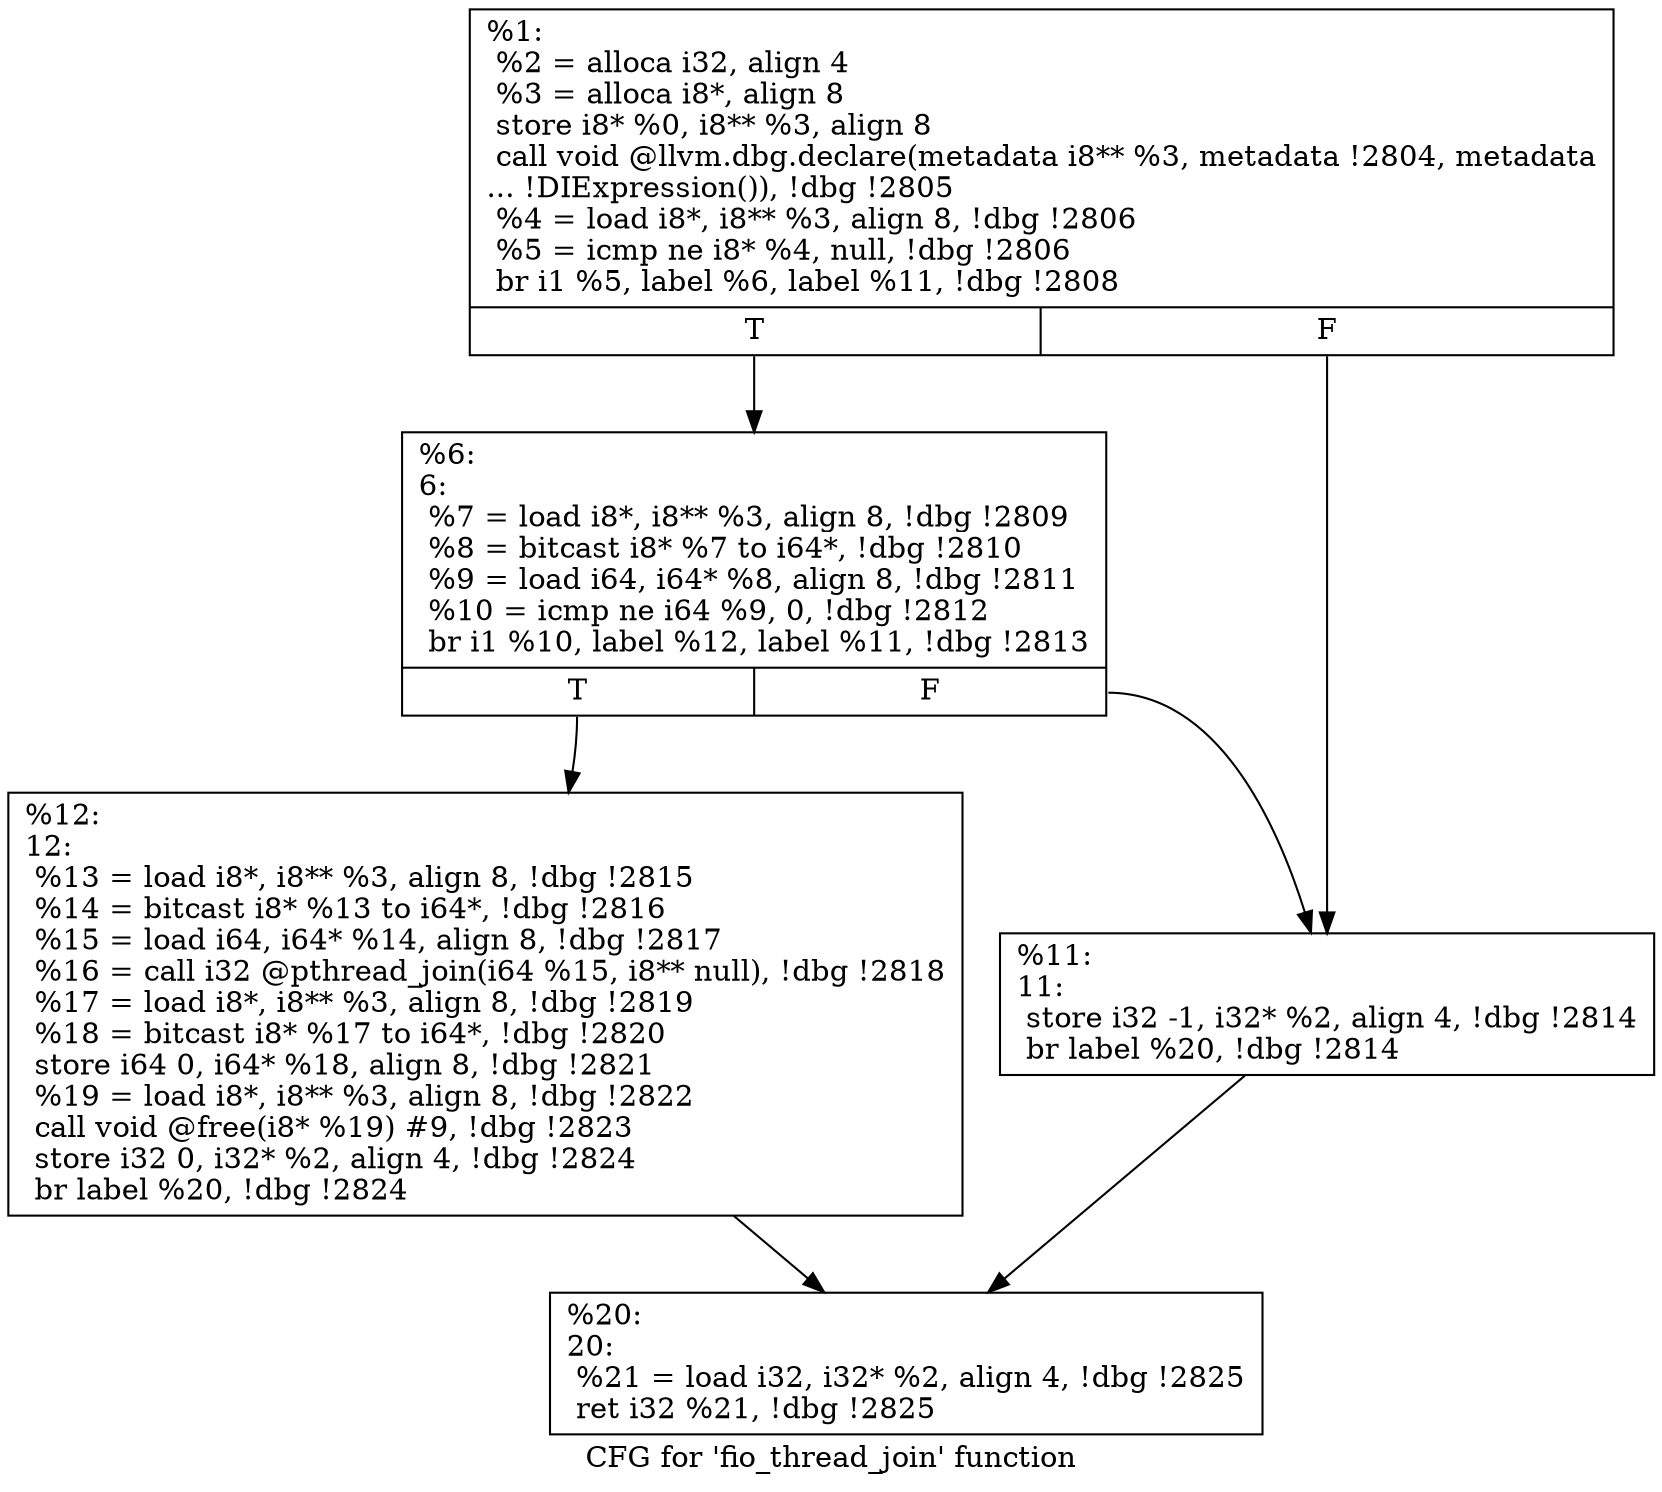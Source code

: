 digraph "CFG for 'fio_thread_join' function" {
	label="CFG for 'fio_thread_join' function";

	Node0x5568516e9d20 [shape=record,label="{%1:\l  %2 = alloca i32, align 4\l  %3 = alloca i8*, align 8\l  store i8* %0, i8** %3, align 8\l  call void @llvm.dbg.declare(metadata i8** %3, metadata !2804, metadata\l... !DIExpression()), !dbg !2805\l  %4 = load i8*, i8** %3, align 8, !dbg !2806\l  %5 = icmp ne i8* %4, null, !dbg !2806\l  br i1 %5, label %6, label %11, !dbg !2808\l|{<s0>T|<s1>F}}"];
	Node0x5568516e9d20:s0 -> Node0x5568516ea910;
	Node0x5568516e9d20:s1 -> Node0x5568516ea960;
	Node0x5568516ea910 [shape=record,label="{%6:\l6:                                                \l  %7 = load i8*, i8** %3, align 8, !dbg !2809\l  %8 = bitcast i8* %7 to i64*, !dbg !2810\l  %9 = load i64, i64* %8, align 8, !dbg !2811\l  %10 = icmp ne i64 %9, 0, !dbg !2812\l  br i1 %10, label %12, label %11, !dbg !2813\l|{<s0>T|<s1>F}}"];
	Node0x5568516ea910:s0 -> Node0x5568516ea9b0;
	Node0x5568516ea910:s1 -> Node0x5568516ea960;
	Node0x5568516ea960 [shape=record,label="{%11:\l11:                                               \l  store i32 -1, i32* %2, align 4, !dbg !2814\l  br label %20, !dbg !2814\l}"];
	Node0x5568516ea960 -> Node0x5568516eaa00;
	Node0x5568516ea9b0 [shape=record,label="{%12:\l12:                                               \l  %13 = load i8*, i8** %3, align 8, !dbg !2815\l  %14 = bitcast i8* %13 to i64*, !dbg !2816\l  %15 = load i64, i64* %14, align 8, !dbg !2817\l  %16 = call i32 @pthread_join(i64 %15, i8** null), !dbg !2818\l  %17 = load i8*, i8** %3, align 8, !dbg !2819\l  %18 = bitcast i8* %17 to i64*, !dbg !2820\l  store i64 0, i64* %18, align 8, !dbg !2821\l  %19 = load i8*, i8** %3, align 8, !dbg !2822\l  call void @free(i8* %19) #9, !dbg !2823\l  store i32 0, i32* %2, align 4, !dbg !2824\l  br label %20, !dbg !2824\l}"];
	Node0x5568516ea9b0 -> Node0x5568516eaa00;
	Node0x5568516eaa00 [shape=record,label="{%20:\l20:                                               \l  %21 = load i32, i32* %2, align 4, !dbg !2825\l  ret i32 %21, !dbg !2825\l}"];
}
